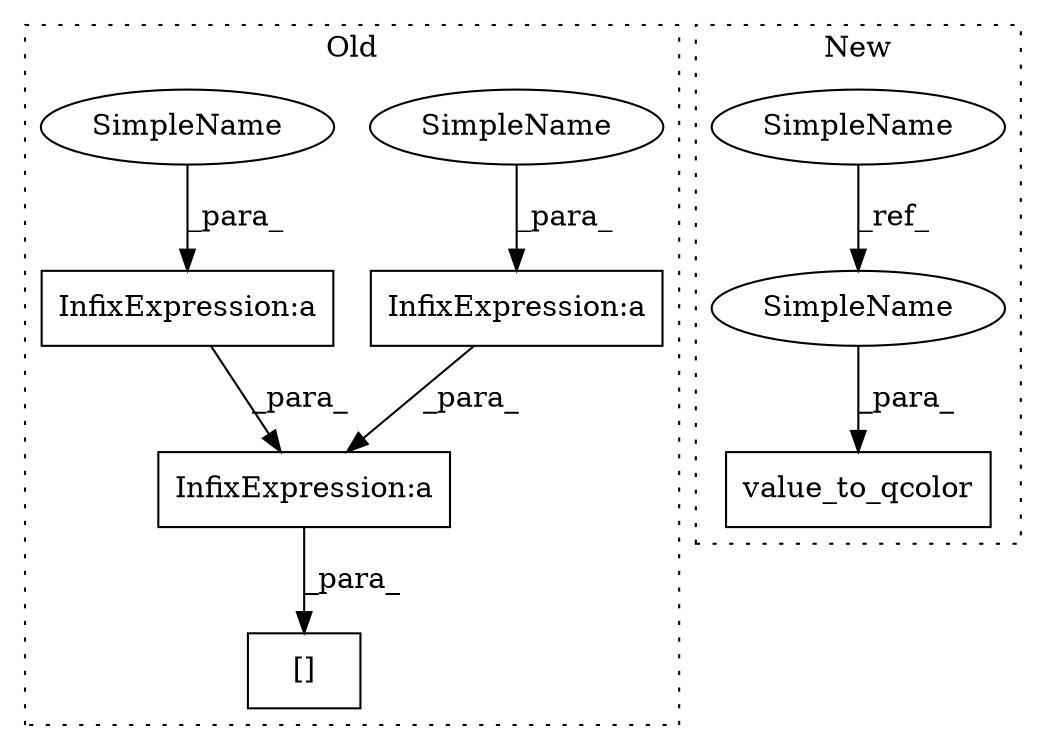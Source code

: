 digraph G {
subgraph cluster0 {
1 [label="[]" a="2" s="18542,18604" l="19,1" shape="box"];
3 [label="InfixExpression:a" a="27" s="18591" l="3" shape="box"];
4 [label="InfixExpression:a" a="27" s="18579" l="3" shape="box"];
5 [label="InfixExpression:a" a="27" s="18567" l="3" shape="box"];
8 [label="SimpleName" a="42" s="18594" l="8" shape="ellipse"];
9 [label="SimpleName" a="42" s="18570" l="8" shape="ellipse"];
label = "Old";
style="dotted";
}
subgraph cluster1 {
2 [label="value_to_qcolor" a="32" s="18251,18289" l="16,1" shape="box"];
6 [label="SimpleName" a="42" s="18037" l="8" shape="ellipse"];
7 [label="SimpleName" a="42" s="18272" l="8" shape="ellipse"];
label = "New";
style="dotted";
}
3 -> 4 [label="_para_"];
4 -> 1 [label="_para_"];
5 -> 4 [label="_para_"];
6 -> 7 [label="_ref_"];
7 -> 2 [label="_para_"];
8 -> 3 [label="_para_"];
9 -> 5 [label="_para_"];
}
